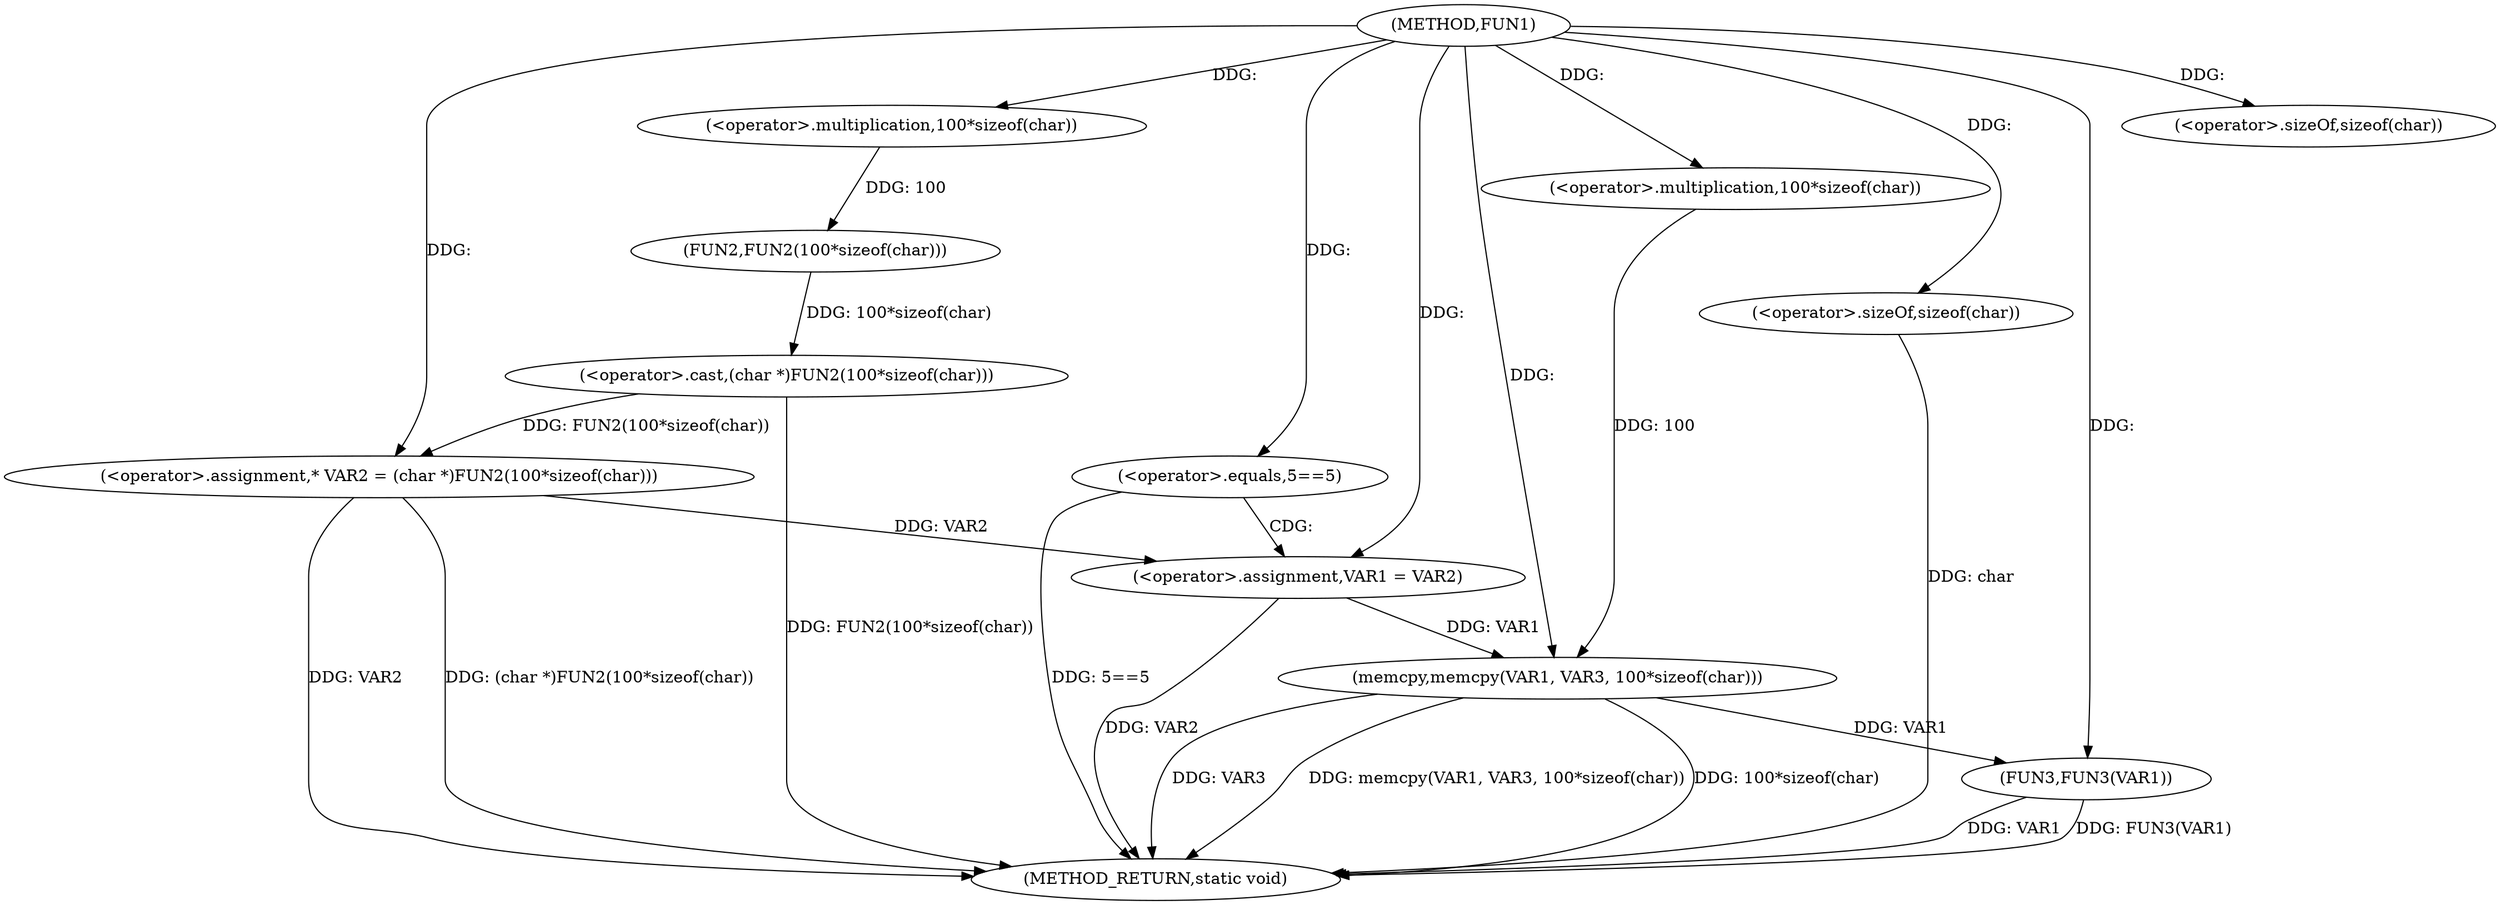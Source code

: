 digraph FUN1 {  
"1000100" [label = "(METHOD,FUN1)" ]
"1000132" [label = "(METHOD_RETURN,static void)" ]
"1000104" [label = "(<operator>.assignment,* VAR2 = (char *)FUN2(100*sizeof(char)))" ]
"1000106" [label = "(<operator>.cast,(char *)FUN2(100*sizeof(char)))" ]
"1000108" [label = "(FUN2,FUN2(100*sizeof(char)))" ]
"1000109" [label = "(<operator>.multiplication,100*sizeof(char))" ]
"1000111" [label = "(<operator>.sizeOf,sizeof(char))" ]
"1000114" [label = "(<operator>.equals,5==5)" ]
"1000118" [label = "(<operator>.assignment,VAR1 = VAR2)" ]
"1000123" [label = "(memcpy,memcpy(VAR1, VAR3, 100*sizeof(char)))" ]
"1000126" [label = "(<operator>.multiplication,100*sizeof(char))" ]
"1000128" [label = "(<operator>.sizeOf,sizeof(char))" ]
"1000130" [label = "(FUN3,FUN3(VAR1))" ]
  "1000123" -> "1000132"  [ label = "DDG: VAR3"] 
  "1000106" -> "1000132"  [ label = "DDG: FUN2(100*sizeof(char))"] 
  "1000104" -> "1000132"  [ label = "DDG: VAR2"] 
  "1000114" -> "1000132"  [ label = "DDG: 5==5"] 
  "1000123" -> "1000132"  [ label = "DDG: memcpy(VAR1, VAR3, 100*sizeof(char))"] 
  "1000128" -> "1000132"  [ label = "DDG: char"] 
  "1000118" -> "1000132"  [ label = "DDG: VAR2"] 
  "1000104" -> "1000132"  [ label = "DDG: (char *)FUN2(100*sizeof(char))"] 
  "1000130" -> "1000132"  [ label = "DDG: VAR1"] 
  "1000130" -> "1000132"  [ label = "DDG: FUN3(VAR1)"] 
  "1000123" -> "1000132"  [ label = "DDG: 100*sizeof(char)"] 
  "1000106" -> "1000104"  [ label = "DDG: FUN2(100*sizeof(char))"] 
  "1000100" -> "1000104"  [ label = "DDG: "] 
  "1000108" -> "1000106"  [ label = "DDG: 100*sizeof(char)"] 
  "1000109" -> "1000108"  [ label = "DDG: 100"] 
  "1000100" -> "1000109"  [ label = "DDG: "] 
  "1000100" -> "1000111"  [ label = "DDG: "] 
  "1000100" -> "1000114"  [ label = "DDG: "] 
  "1000104" -> "1000118"  [ label = "DDG: VAR2"] 
  "1000100" -> "1000118"  [ label = "DDG: "] 
  "1000118" -> "1000123"  [ label = "DDG: VAR1"] 
  "1000100" -> "1000123"  [ label = "DDG: "] 
  "1000126" -> "1000123"  [ label = "DDG: 100"] 
  "1000100" -> "1000126"  [ label = "DDG: "] 
  "1000100" -> "1000128"  [ label = "DDG: "] 
  "1000123" -> "1000130"  [ label = "DDG: VAR1"] 
  "1000100" -> "1000130"  [ label = "DDG: "] 
  "1000114" -> "1000118"  [ label = "CDG: "] 
}

